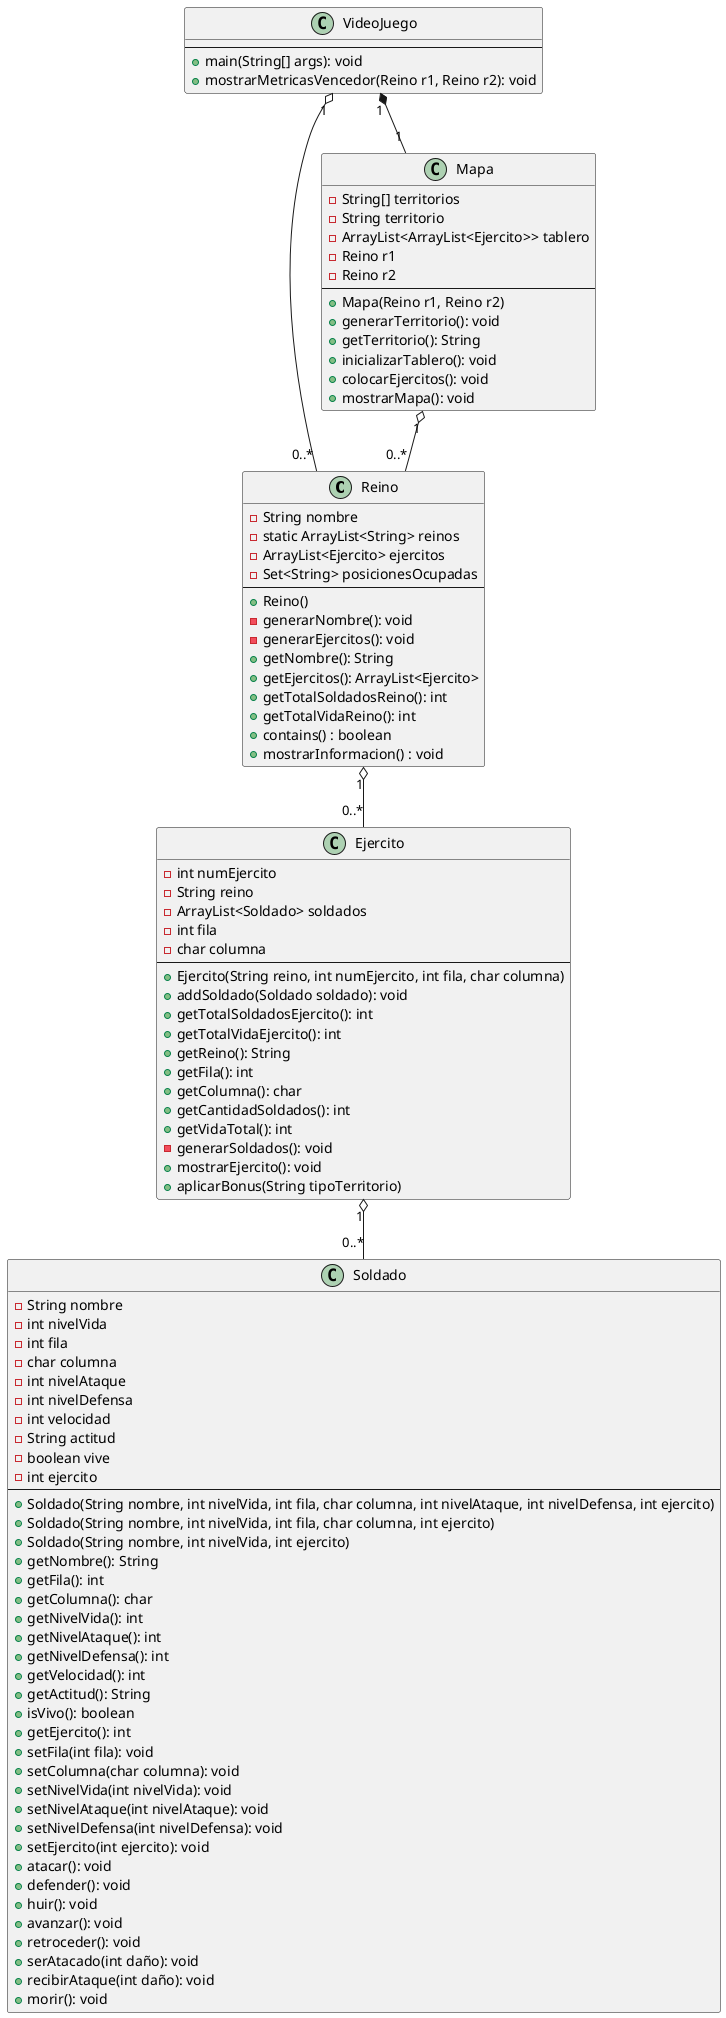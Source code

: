 @startuml Diagrama UML
class Reino {
    - String nombre
    - static ArrayList<String> reinos
    - ArrayList<Ejercito> ejercitos
    - Set<String> posicionesOcupadas
    --
    + Reino()
    - generarNombre(): void
    - generarEjercitos(): void
    + getNombre(): String
    + getEjercitos(): ArrayList<Ejercito>
    + getTotalSoldadosReino(): int
    + getTotalVidaReino(): int
    + contains() : boolean
    + mostrarInformacion() : void
}

class Ejercito {
    - int numEjercito
    - String reino
    - ArrayList<Soldado> soldados
    - int fila
    - char columna
    --
    + Ejercito(String reino, int numEjercito, int fila, char columna)
    + addSoldado(Soldado soldado): void
    + getTotalSoldadosEjercito(): int
    + getTotalVidaEjercito(): int
    + getReino(): String
    + getFila(): int
    + getColumna(): char
    + getCantidadSoldados(): int
    + getVidaTotal(): int
    - generarSoldados(): void
    + mostrarEjercito(): void
    + aplicarBonus(String tipoTerritorio)
}

class Soldado {
    - String nombre
    - int nivelVida
    - int fila
    - char columna
    - int nivelAtaque
    - int nivelDefensa
    - int velocidad
    - String actitud
    - boolean vive
    - int ejercito
    --
    + Soldado(String nombre, int nivelVida, int fila, char columna, int nivelAtaque, int nivelDefensa, int ejercito)
    + Soldado(String nombre, int nivelVida, int fila, char columna, int ejercito)
    + Soldado(String nombre, int nivelVida, int ejercito)
    + getNombre(): String
    + getFila(): int
    + getColumna(): char
    + getNivelVida(): int
    + getNivelAtaque(): int
    + getNivelDefensa(): int
    + getVelocidad(): int
    + getActitud(): String
    + isVivo(): boolean
    + getEjercito(): int
    + setFila(int fila): void
    + setColumna(char columna): void
    + setNivelVida(int nivelVida): void
    + setNivelAtaque(int nivelAtaque): void
    + setNivelDefensa(int nivelDefensa): void
    + setEjercito(int ejercito): void
    + atacar(): void
    + defender(): void
    + huir(): void
    + avanzar(): void
    + retroceder(): void
    + serAtacado(int daño): void
    + recibirAtaque(int daño): void
    + morir(): void
}

class Mapa {
    - String[] territorios
    - String territorio
    - ArrayList<ArrayList<Ejercito>> tablero
    - Reino r1
    - Reino r2
    --
    + Mapa(Reino r1, Reino r2)
    + generarTerritorio(): void
    + getTerritorio(): String
    + inicializarTablero(): void
    + colocarEjercitos(): void
    + mostrarMapa(): void
}

class VideoJuego {
    --
    + main(String[] args): void
    + mostrarMetricasVencedor(Reino r1, Reino r2): void
}

Reino "1" o-- "0..*" Ejercito
Ejercito "1" o-- "0..*" Soldado
Mapa "1" o-- "0..*" Reino
VideoJuego "1" *-- "1" Mapa
VideoJuego "1" o-- "0..*" Reino
@enduml